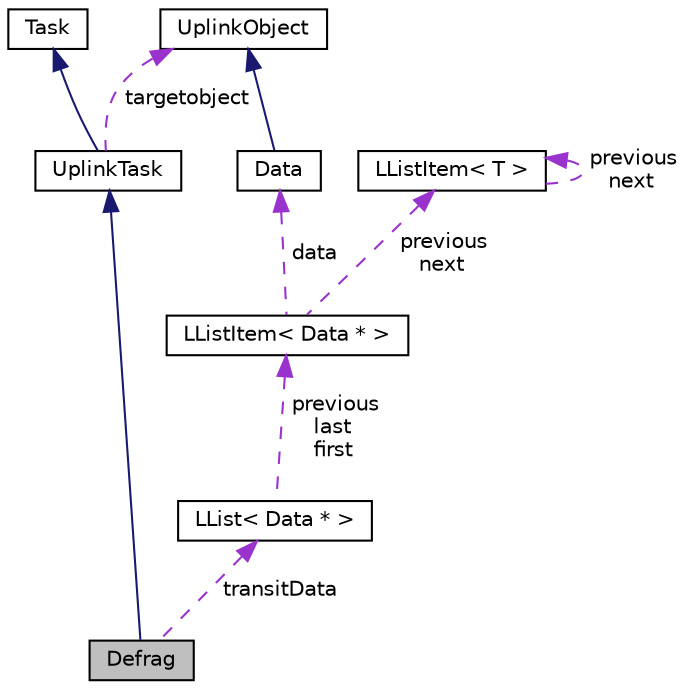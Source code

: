 digraph "Defrag"
{
 // LATEX_PDF_SIZE
  edge [fontname="Helvetica",fontsize="10",labelfontname="Helvetica",labelfontsize="10"];
  node [fontname="Helvetica",fontsize="10",shape=record];
  Node1 [label="Defrag",height=0.2,width=0.4,color="black", fillcolor="grey75", style="filled", fontcolor="black",tooltip=" "];
  Node2 -> Node1 [dir="back",color="midnightblue",fontsize="10",style="solid",fontname="Helvetica"];
  Node2 [label="UplinkTask",height=0.2,width=0.4,color="black", fillcolor="white", style="filled",URL="$classUplinkTask.html",tooltip=" "];
  Node3 -> Node2 [dir="back",color="midnightblue",fontsize="10",style="solid",fontname="Helvetica"];
  Node3 [label="Task",height=0.2,width=0.4,color="black", fillcolor="white", style="filled",URL="$classTask.html",tooltip="Base Task Class."];
  Node4 -> Node2 [dir="back",color="darkorchid3",fontsize="10",style="dashed",label=" targetobject" ,fontname="Helvetica"];
  Node4 [label="UplinkObject",height=0.2,width=0.4,color="black", fillcolor="white", style="filled",URL="$classUplinkObject.html",tooltip="UplinkObject base class."];
  Node5 -> Node1 [dir="back",color="darkorchid3",fontsize="10",style="dashed",label=" transitData" ,fontname="Helvetica"];
  Node5 [label="LList\< Data * \>",height=0.2,width=0.4,color="black", fillcolor="white", style="filled",URL="$classLList.html",tooltip=" "];
  Node6 -> Node5 [dir="back",color="darkorchid3",fontsize="10",style="dashed",label=" previous\nlast\nfirst" ,fontname="Helvetica"];
  Node6 [label="LListItem\< Data * \>",height=0.2,width=0.4,color="black", fillcolor="white", style="filled",URL="$classLListItem.html",tooltip=" "];
  Node7 -> Node6 [dir="back",color="darkorchid3",fontsize="10",style="dashed",label=" previous\nnext" ,fontname="Helvetica"];
  Node7 [label="LListItem\< T \>",height=0.2,width=0.4,color="black", fillcolor="white", style="filled",URL="$classLListItem.html",tooltip=" "];
  Node7 -> Node7 [dir="back",color="darkorchid3",fontsize="10",style="dashed",label=" previous\nnext" ,fontname="Helvetica"];
  Node8 -> Node6 [dir="back",color="darkorchid3",fontsize="10",style="dashed",label=" data" ,fontname="Helvetica"];
  Node8 [label="Data",height=0.2,width=0.4,color="black", fillcolor="white", style="filled",URL="$classData.html",tooltip=" "];
  Node4 -> Node8 [dir="back",color="midnightblue",fontsize="10",style="solid",fontname="Helvetica"];
}
